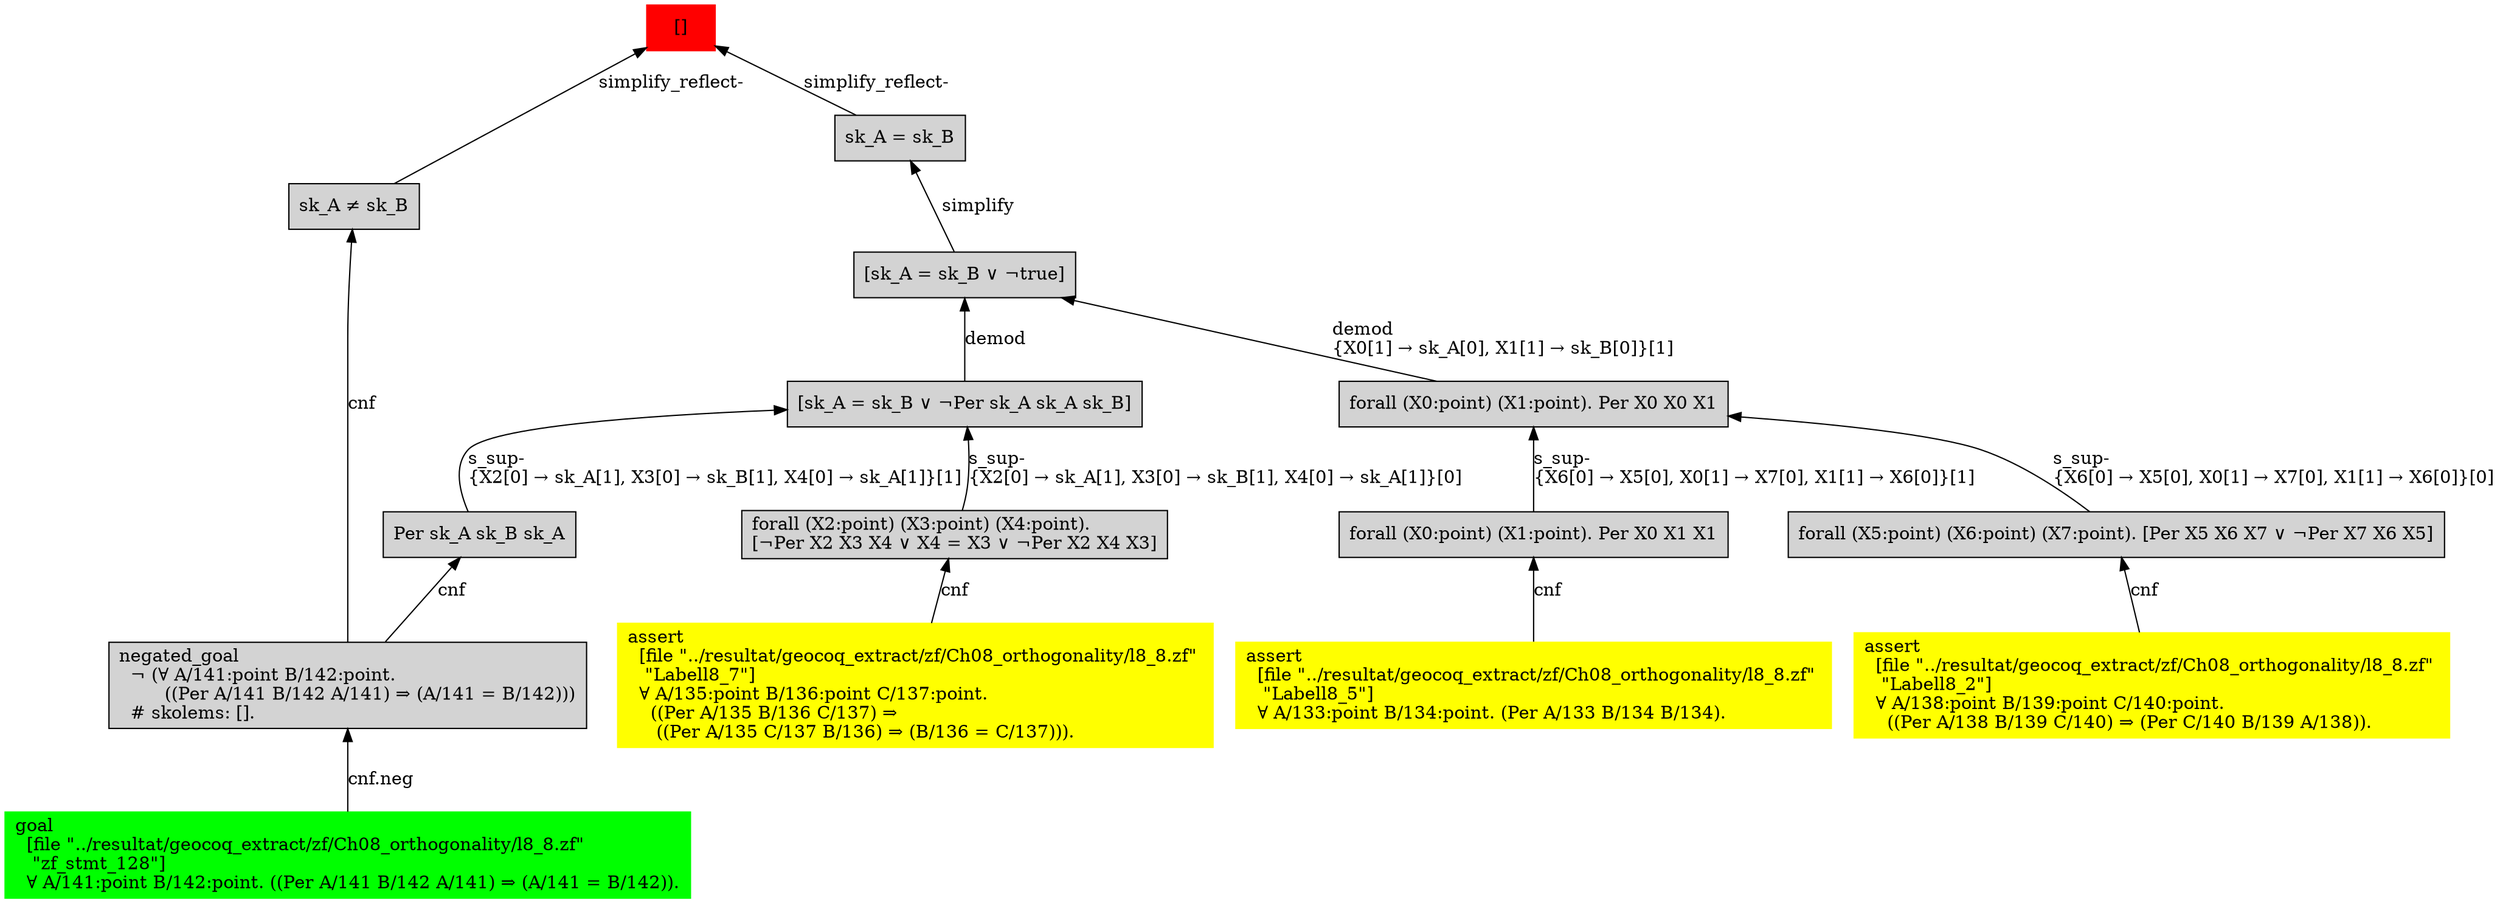 digraph "unsat_graph" {
  vertex_0 [color=red, label="[]", shape=box, style=filled];
  vertex_0 -> vertex_1 [label="simplify_reflect-", dir="back"];
  vertex_1 [shape=box, label="sk_A ≠ sk_B\l", style=filled];
  vertex_1 -> vertex_2 [label="cnf", dir="back"];
  vertex_2 [shape=box, label="negated_goal\l  ¬ (∀ A/141:point B/142:point.\l        ((Per A/141 B/142 A/141) ⇒ (A/141 = B/142)))\l  # skolems: [].\l", style=filled];
  vertex_2 -> vertex_3 [label="cnf.neg", dir="back"];
  vertex_3 [color=green, shape=box, label="goal\l  [file \"../resultat/geocoq_extract/zf/Ch08_orthogonality/l8_8.zf\" \l   \"zf_stmt_128\"]\l  ∀ A/141:point B/142:point. ((Per A/141 B/142 A/141) ⇒ (A/141 = B/142)).\l", style=filled];
  vertex_0 -> vertex_4 [label="simplify_reflect-", dir="back"];
  vertex_4 [shape=box, label="sk_A = sk_B\l", style=filled];
  vertex_4 -> vertex_5 [label="simplify", dir="back"];
  vertex_5 [shape=box, label="[sk_A = sk_B ∨ ¬true]\l", style=filled];
  vertex_5 -> vertex_6 [label="demod\l\{X0[1] → sk_A[0], X1[1] → sk_B[0]\}[1]\l", dir="back"];
  vertex_6 [shape=box, label="forall (X0:point) (X1:point). Per X0 X0 X1\l", style=filled];
  vertex_6 -> vertex_7 [label="s_sup-\l\{X6[0] → X5[0], X0[1] → X7[0], X1[1] → X6[0]\}[0]\l", dir="back"];
  vertex_7 [shape=box, label="forall (X5:point) (X6:point) (X7:point). [Per X5 X6 X7 ∨ ¬Per X7 X6 X5]\l", style=filled];
  vertex_7 -> vertex_8 [label="cnf", dir="back"];
  vertex_8 [color=yellow, shape=box, label="assert\l  [file \"../resultat/geocoq_extract/zf/Ch08_orthogonality/l8_8.zf\" \l   \"Labell8_2\"]\l  ∀ A/138:point B/139:point C/140:point.\l    ((Per A/138 B/139 C/140) ⇒ (Per C/140 B/139 A/138)).\l", style=filled];
  vertex_6 -> vertex_9 [label="s_sup-\l\{X6[0] → X5[0], X0[1] → X7[0], X1[1] → X6[0]\}[1]\l", dir="back"];
  vertex_9 [shape=box, label="forall (X0:point) (X1:point). Per X0 X1 X1\l", style=filled];
  vertex_9 -> vertex_10 [label="cnf", dir="back"];
  vertex_10 [color=yellow, shape=box, label="assert\l  [file \"../resultat/geocoq_extract/zf/Ch08_orthogonality/l8_8.zf\" \l   \"Labell8_5\"]\l  ∀ A/133:point B/134:point. (Per A/133 B/134 B/134).\l", style=filled];
  vertex_5 -> vertex_11 [label="demod", dir="back"];
  vertex_11 [shape=box, label="[sk_A = sk_B ∨ ¬Per sk_A sk_A sk_B]\l", style=filled];
  vertex_11 -> vertex_12 [label="s_sup-\l\{X2[0] → sk_A[1], X3[0] → sk_B[1], X4[0] → sk_A[1]\}[0]\l", dir="back"];
  vertex_12 [shape=box, label="forall (X2:point) (X3:point) (X4:point).\l[¬Per X2 X3 X4 ∨ X4 = X3 ∨ ¬Per X2 X4 X3]\l", style=filled];
  vertex_12 -> vertex_13 [label="cnf", dir="back"];
  vertex_13 [color=yellow, shape=box, label="assert\l  [file \"../resultat/geocoq_extract/zf/Ch08_orthogonality/l8_8.zf\" \l   \"Labell8_7\"]\l  ∀ A/135:point B/136:point C/137:point.\l    ((Per A/135 B/136 C/137) ⇒\l     ((Per A/135 C/137 B/136) ⇒ (B/136 = C/137))).\l", style=filled];
  vertex_11 -> vertex_14 [label="s_sup-\l\{X2[0] → sk_A[1], X3[0] → sk_B[1], X4[0] → sk_A[1]\}[1]\l", dir="back"];
  vertex_14 [shape=box, label="Per sk_A sk_B sk_A\l", style=filled];
  vertex_14 -> vertex_2 [label="cnf", dir="back"];
  }



